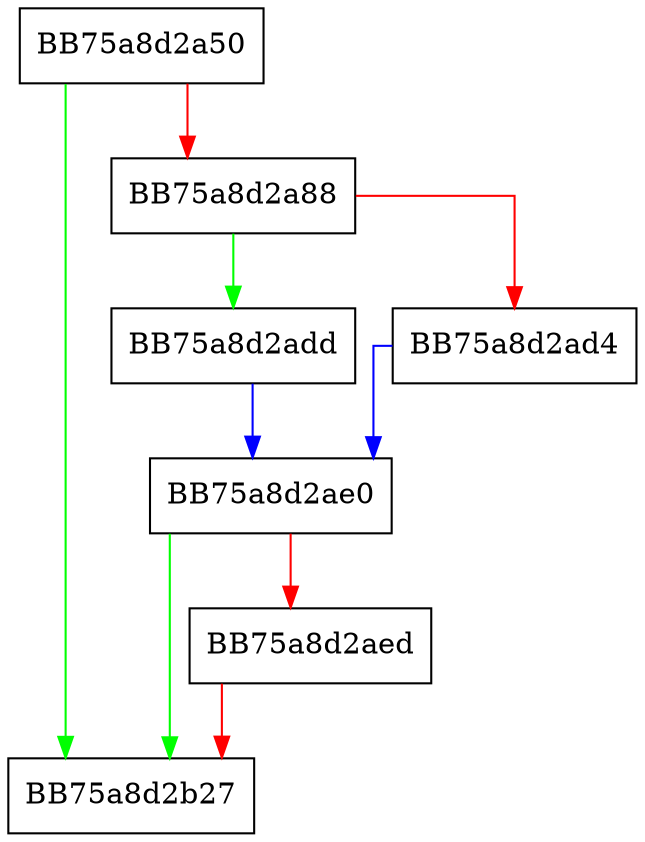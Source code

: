 digraph post {
  node [shape="box"];
  graph [splines=ortho];
  BB75a8d2a50 -> BB75a8d2b27 [color="green"];
  BB75a8d2a50 -> BB75a8d2a88 [color="red"];
  BB75a8d2a88 -> BB75a8d2add [color="green"];
  BB75a8d2a88 -> BB75a8d2ad4 [color="red"];
  BB75a8d2ad4 -> BB75a8d2ae0 [color="blue"];
  BB75a8d2add -> BB75a8d2ae0 [color="blue"];
  BB75a8d2ae0 -> BB75a8d2b27 [color="green"];
  BB75a8d2ae0 -> BB75a8d2aed [color="red"];
  BB75a8d2aed -> BB75a8d2b27 [color="red"];
}